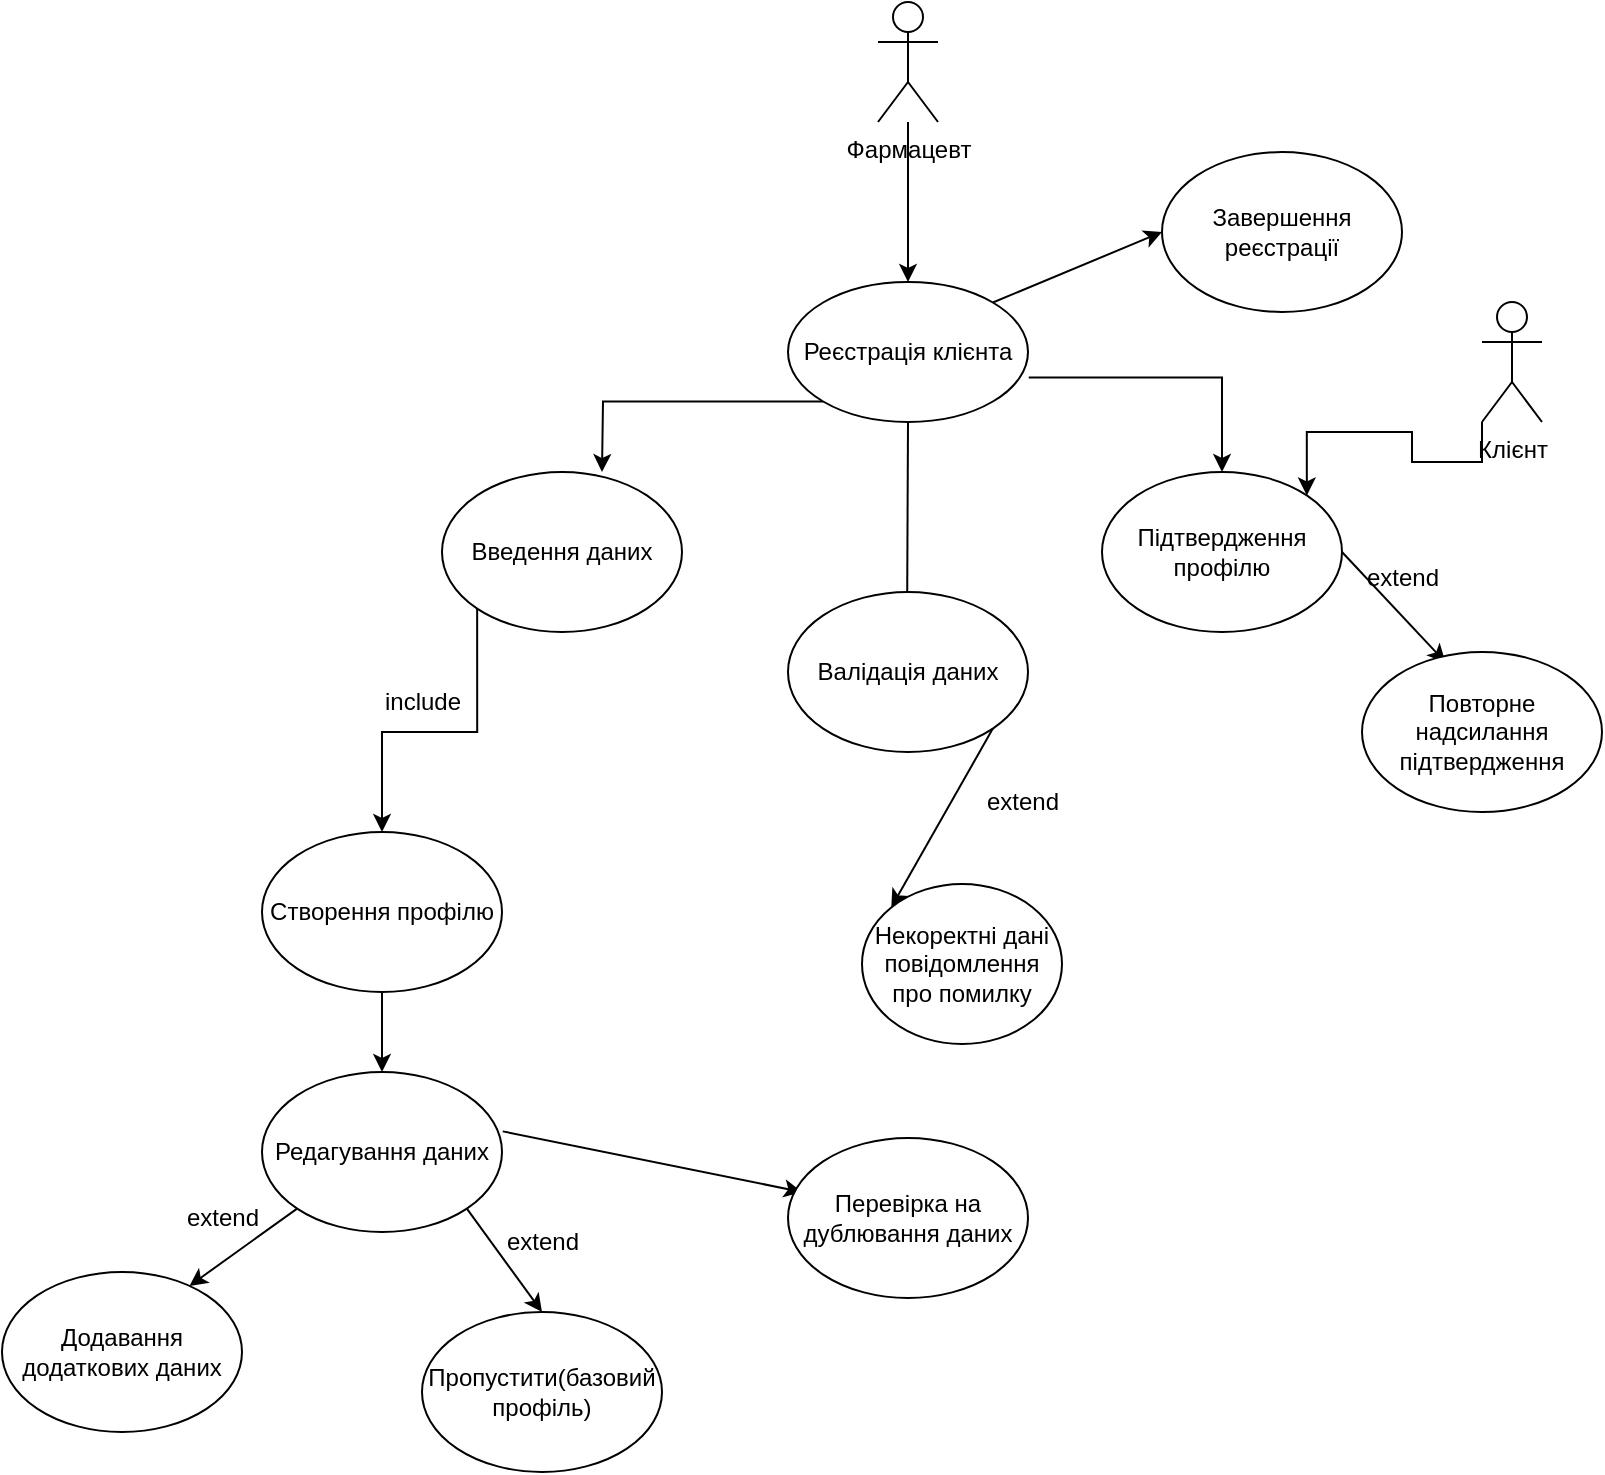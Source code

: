 <mxfile version="26.2.14">
  <diagram id="_5xTVQx_9xRQvG6UJUDG" name="Usecase_3">
    <mxGraphModel dx="1869" dy="1765" grid="1" gridSize="10" guides="1" tooltips="1" connect="1" arrows="1" fold="1" page="1" pageScale="1" pageWidth="827" pageHeight="1169" math="0" shadow="0">
      <root>
        <mxCell id="0" />
        <mxCell id="1" parent="0" />
        <mxCell id="an3T1tWaq7A_vHOQ9SGc-7" value="Фармацевт&lt;div&gt;&lt;br&gt;&lt;/div&gt;" style="shape=umlActor;verticalLabelPosition=bottom;verticalAlign=top;html=1;outlineConnect=0;" parent="1" vertex="1">
          <mxGeometry x="-382" y="-1065" width="30" height="60" as="geometry" />
        </mxCell>
        <mxCell id="an3T1tWaq7A_vHOQ9SGc-8" value="" style="endArrow=classic;html=1;rounded=0;entryX=0.5;entryY=0;entryDx=0;entryDy=0;" parent="1" source="an3T1tWaq7A_vHOQ9SGc-7" target="an3T1tWaq7A_vHOQ9SGc-9" edge="1">
          <mxGeometry width="50" height="50" relative="1" as="geometry">
            <mxPoint x="-382" y="-895" as="sourcePoint" />
            <mxPoint x="-362" y="-915" as="targetPoint" />
          </mxGeometry>
        </mxCell>
        <mxCell id="an3T1tWaq7A_vHOQ9SGc-11" style="edgeStyle=orthogonalEdgeStyle;rounded=0;orthogonalLoop=1;jettySize=auto;html=1;exitX=0;exitY=1;exitDx=0;exitDy=0;" parent="1" source="an3T1tWaq7A_vHOQ9SGc-9" edge="1">
          <mxGeometry relative="1" as="geometry">
            <mxPoint x="-520" y="-830" as="targetPoint" />
          </mxGeometry>
        </mxCell>
        <mxCell id="an3T1tWaq7A_vHOQ9SGc-13" style="edgeStyle=orthogonalEdgeStyle;rounded=0;orthogonalLoop=1;jettySize=auto;html=1;exitX=1.003;exitY=0.682;exitDx=0;exitDy=0;exitPerimeter=0;" parent="1" source="an3T1tWaq7A_vHOQ9SGc-9" target="an3T1tWaq7A_vHOQ9SGc-17" edge="1">
          <mxGeometry relative="1" as="geometry">
            <mxPoint x="-220" y="-810" as="targetPoint" />
          </mxGeometry>
        </mxCell>
        <mxCell id="an3T1tWaq7A_vHOQ9SGc-14" style="edgeStyle=orthogonalEdgeStyle;rounded=0;orthogonalLoop=1;jettySize=auto;html=1;exitX=0.5;exitY=1;exitDx=0;exitDy=0;" parent="1" source="an3T1tWaq7A_vHOQ9SGc-9" edge="1">
          <mxGeometry relative="1" as="geometry">
            <mxPoint x="-367.462" y="-755" as="targetPoint" />
            <mxPoint x="-367" y="-840" as="sourcePoint" />
          </mxGeometry>
        </mxCell>
        <mxCell id="an3T1tWaq7A_vHOQ9SGc-9" value="Реєстрація клієнта" style="ellipse;whiteSpace=wrap;html=1;" parent="1" vertex="1">
          <mxGeometry x="-427" y="-925" width="120" height="70" as="geometry" />
        </mxCell>
        <mxCell id="an3T1tWaq7A_vHOQ9SGc-25" style="edgeStyle=orthogonalEdgeStyle;rounded=0;orthogonalLoop=1;jettySize=auto;html=1;exitX=0;exitY=1;exitDx=0;exitDy=0;entryX=0.5;entryY=0;entryDx=0;entryDy=0;" parent="1" source="an3T1tWaq7A_vHOQ9SGc-15" target="an3T1tWaq7A_vHOQ9SGc-26" edge="1">
          <mxGeometry relative="1" as="geometry">
            <mxPoint x="-630" y="-660" as="targetPoint" />
          </mxGeometry>
        </mxCell>
        <mxCell id="an3T1tWaq7A_vHOQ9SGc-15" value="Введення даних" style="ellipse;whiteSpace=wrap;html=1;" parent="1" vertex="1">
          <mxGeometry x="-600" y="-830" width="120" height="80" as="geometry" />
        </mxCell>
        <mxCell id="an3T1tWaq7A_vHOQ9SGc-16" value="Валідація даних" style="ellipse;whiteSpace=wrap;html=1;" parent="1" vertex="1">
          <mxGeometry x="-427" y="-770" width="120" height="80" as="geometry" />
        </mxCell>
        <mxCell id="an3T1tWaq7A_vHOQ9SGc-17" value="Підтвердження профілю" style="ellipse;whiteSpace=wrap;html=1;" parent="1" vertex="1">
          <mxGeometry x="-270" y="-830" width="120" height="80" as="geometry" />
        </mxCell>
        <mxCell id="an3T1tWaq7A_vHOQ9SGc-19" value="" style="endArrow=classic;html=1;rounded=0;exitX=1;exitY=0.5;exitDx=0;exitDy=0;entryX=0.348;entryY=0.065;entryDx=0;entryDy=0;entryPerimeter=0;" parent="1" source="an3T1tWaq7A_vHOQ9SGc-17" target="an3T1tWaq7A_vHOQ9SGc-21" edge="1">
          <mxGeometry width="50" height="50" relative="1" as="geometry">
            <mxPoint x="-130" y="-790" as="sourcePoint" />
            <mxPoint x="-90" y="-720" as="targetPoint" />
          </mxGeometry>
        </mxCell>
        <mxCell id="an3T1tWaq7A_vHOQ9SGc-20" value="extend" style="text;html=1;align=center;verticalAlign=middle;resizable=0;points=[];autosize=1;strokeColor=none;fillColor=none;" parent="1" vertex="1">
          <mxGeometry x="-150" y="-792" width="60" height="30" as="geometry" />
        </mxCell>
        <mxCell id="an3T1tWaq7A_vHOQ9SGc-21" value="Повторне надсилання підтвердження" style="ellipse;whiteSpace=wrap;html=1;" parent="1" vertex="1">
          <mxGeometry x="-140" y="-740" width="120" height="80" as="geometry" />
        </mxCell>
        <mxCell id="an3T1tWaq7A_vHOQ9SGc-22" value="" style="endArrow=classic;html=1;rounded=0;exitX=1;exitY=1;exitDx=0;exitDy=0;entryX=0;entryY=0;entryDx=0;entryDy=0;" parent="1" source="an3T1tWaq7A_vHOQ9SGc-16" target="an3T1tWaq7A_vHOQ9SGc-24" edge="1">
          <mxGeometry width="50" height="50" relative="1" as="geometry">
            <mxPoint x="-290" y="-610" as="sourcePoint" />
            <mxPoint x="-250" y="-650" as="targetPoint" />
          </mxGeometry>
        </mxCell>
        <mxCell id="an3T1tWaq7A_vHOQ9SGc-23" value="extend" style="text;html=1;align=center;verticalAlign=middle;resizable=0;points=[];autosize=1;strokeColor=none;fillColor=none;" parent="1" vertex="1">
          <mxGeometry x="-340" y="-680" width="60" height="30" as="geometry" />
        </mxCell>
        <mxCell id="an3T1tWaq7A_vHOQ9SGc-24" value="Некоректні дані&lt;div&gt;повідомлення про помилку&lt;/div&gt;" style="ellipse;whiteSpace=wrap;html=1;" parent="1" vertex="1">
          <mxGeometry x="-390" y="-624" width="100" height="80" as="geometry" />
        </mxCell>
        <mxCell id="an3T1tWaq7A_vHOQ9SGc-26" value="Створення профілю" style="ellipse;whiteSpace=wrap;html=1;" parent="1" vertex="1">
          <mxGeometry x="-690" y="-650" width="120" height="80" as="geometry" />
        </mxCell>
        <mxCell id="an3T1tWaq7A_vHOQ9SGc-27" value="include" style="text;html=1;align=center;verticalAlign=middle;resizable=0;points=[];autosize=1;strokeColor=none;fillColor=none;" parent="1" vertex="1">
          <mxGeometry x="-640" y="-730" width="60" height="30" as="geometry" />
        </mxCell>
        <mxCell id="an3T1tWaq7A_vHOQ9SGc-28" value="" style="endArrow=classic;html=1;rounded=0;exitX=0.5;exitY=1;exitDx=0;exitDy=0;entryX=0.5;entryY=0;entryDx=0;entryDy=0;" parent="1" source="an3T1tWaq7A_vHOQ9SGc-26" target="an3T1tWaq7A_vHOQ9SGc-29" edge="1">
          <mxGeometry width="50" height="50" relative="1" as="geometry">
            <mxPoint x="-550" y="-560" as="sourcePoint" />
            <mxPoint x="-610" y="-530" as="targetPoint" />
          </mxGeometry>
        </mxCell>
        <mxCell id="an3T1tWaq7A_vHOQ9SGc-29" value="Редагування даних" style="ellipse;whiteSpace=wrap;html=1;" parent="1" vertex="1">
          <mxGeometry x="-690" y="-530" width="120" height="80" as="geometry" />
        </mxCell>
        <mxCell id="an3T1tWaq7A_vHOQ9SGc-30" value="" style="endArrow=classic;html=1;rounded=0;exitX=0;exitY=1;exitDx=0;exitDy=0;entryX=0.781;entryY=0.087;entryDx=0;entryDy=0;entryPerimeter=0;" parent="1" source="an3T1tWaq7A_vHOQ9SGc-29" target="an3T1tWaq7A_vHOQ9SGc-31" edge="1">
          <mxGeometry width="50" height="50" relative="1" as="geometry">
            <mxPoint x="-700" y="-370" as="sourcePoint" />
            <mxPoint x="-700" y="-420" as="targetPoint" />
          </mxGeometry>
        </mxCell>
        <mxCell id="an3T1tWaq7A_vHOQ9SGc-31" value="Додавання додаткових&amp;nbsp;даних" style="ellipse;whiteSpace=wrap;html=1;" parent="1" vertex="1">
          <mxGeometry x="-820" y="-430" width="120" height="80" as="geometry" />
        </mxCell>
        <mxCell id="an3T1tWaq7A_vHOQ9SGc-32" value="extend" style="text;html=1;align=center;verticalAlign=middle;resizable=0;points=[];autosize=1;strokeColor=none;fillColor=none;" parent="1" vertex="1">
          <mxGeometry x="-740" y="-472" width="60" height="30" as="geometry" />
        </mxCell>
        <mxCell id="an3T1tWaq7A_vHOQ9SGc-34" value="" style="endArrow=classic;html=1;rounded=0;exitX=1;exitY=1;exitDx=0;exitDy=0;entryX=0.5;entryY=0;entryDx=0;entryDy=0;" parent="1" source="an3T1tWaq7A_vHOQ9SGc-29" target="an3T1tWaq7A_vHOQ9SGc-36" edge="1">
          <mxGeometry width="50" height="50" relative="1" as="geometry">
            <mxPoint x="-570" y="-410" as="sourcePoint" />
            <mxPoint x="-560" y="-420" as="targetPoint" />
          </mxGeometry>
        </mxCell>
        <mxCell id="an3T1tWaq7A_vHOQ9SGc-35" value="extend" style="text;html=1;align=center;verticalAlign=middle;resizable=0;points=[];autosize=1;strokeColor=none;fillColor=none;" parent="1" vertex="1">
          <mxGeometry x="-580" y="-460" width="60" height="30" as="geometry" />
        </mxCell>
        <mxCell id="an3T1tWaq7A_vHOQ9SGc-36" value="Пропустити(базовий профіль)" style="ellipse;whiteSpace=wrap;html=1;" parent="1" vertex="1">
          <mxGeometry x="-610" y="-410" width="120" height="80" as="geometry" />
        </mxCell>
        <mxCell id="an3T1tWaq7A_vHOQ9SGc-38" value="" style="endArrow=classic;html=1;rounded=0;exitX=1.003;exitY=0.371;exitDx=0;exitDy=0;exitPerimeter=0;" parent="1" source="an3T1tWaq7A_vHOQ9SGc-29" edge="1">
          <mxGeometry width="50" height="50" relative="1" as="geometry">
            <mxPoint x="-550" y="-530" as="sourcePoint" />
            <mxPoint x="-420" y="-470" as="targetPoint" />
          </mxGeometry>
        </mxCell>
        <mxCell id="an3T1tWaq7A_vHOQ9SGc-39" value="Перевірка на дублювання даних" style="ellipse;whiteSpace=wrap;html=1;" parent="1" vertex="1">
          <mxGeometry x="-427" y="-497" width="120" height="80" as="geometry" />
        </mxCell>
        <mxCell id="an3T1tWaq7A_vHOQ9SGc-42" value="" style="endArrow=classic;html=1;rounded=0;exitX=1;exitY=0;exitDx=0;exitDy=0;entryX=0;entryY=0.5;entryDx=0;entryDy=0;" parent="1" source="an3T1tWaq7A_vHOQ9SGc-9" target="an3T1tWaq7A_vHOQ9SGc-43" edge="1">
          <mxGeometry width="50" height="50" relative="1" as="geometry">
            <mxPoint x="-320" y="-890" as="sourcePoint" />
            <mxPoint x="-240" y="-960" as="targetPoint" />
          </mxGeometry>
        </mxCell>
        <mxCell id="an3T1tWaq7A_vHOQ9SGc-43" value="Завершення реєстрації" style="ellipse;whiteSpace=wrap;html=1;" parent="1" vertex="1">
          <mxGeometry x="-240" y="-990" width="120" height="80" as="geometry" />
        </mxCell>
        <mxCell id="an3T1tWaq7A_vHOQ9SGc-46" style="edgeStyle=orthogonalEdgeStyle;rounded=0;orthogonalLoop=1;jettySize=auto;html=1;exitX=0;exitY=1;exitDx=0;exitDy=0;exitPerimeter=0;entryX=1;entryY=0;entryDx=0;entryDy=0;" parent="1" source="an3T1tWaq7A_vHOQ9SGc-44" target="an3T1tWaq7A_vHOQ9SGc-17" edge="1">
          <mxGeometry relative="1" as="geometry" />
        </mxCell>
        <mxCell id="an3T1tWaq7A_vHOQ9SGc-44" value="Клієнт&lt;div&gt;&lt;br&gt;&lt;/div&gt;" style="shape=umlActor;verticalLabelPosition=bottom;verticalAlign=top;html=1;outlineConnect=0;" parent="1" vertex="1">
          <mxGeometry x="-80" y="-915" width="30" height="60" as="geometry" />
        </mxCell>
      </root>
    </mxGraphModel>
  </diagram>
</mxfile>
